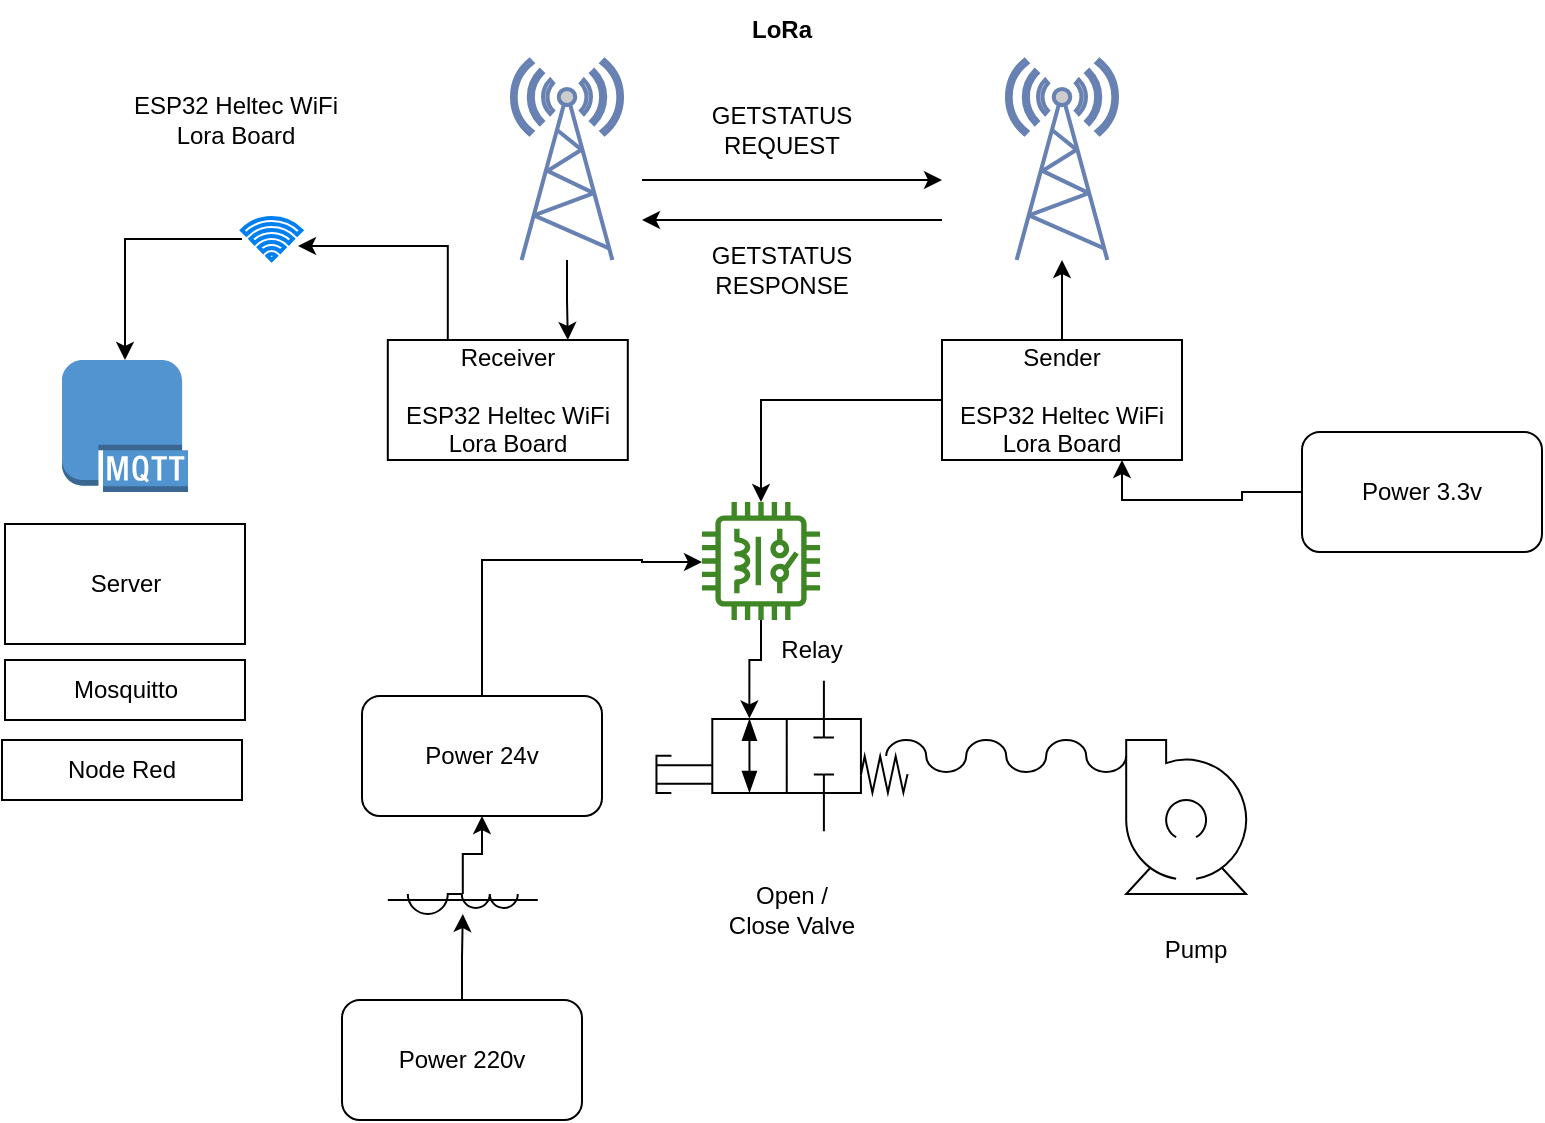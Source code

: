 <mxfile version="19.0.2" type="device"><diagram id="r_LMRXgAtN5fXJm7-ZRF" name="Page-1"><mxGraphModel dx="1422" dy="814" grid="1" gridSize="10" guides="1" tooltips="1" connect="1" arrows="1" fold="1" page="1" pageScale="1" pageWidth="850" pageHeight="1100" math="0" shadow="0"><root><mxCell id="0"/><mxCell id="1" parent="0"/><mxCell id="LvWwHP81STXMqART_sQY-22" style="edgeStyle=orthogonalEdgeStyle;rounded=0;orthogonalLoop=1;jettySize=auto;html=1;exitX=0.25;exitY=0;exitDx=0;exitDy=0;entryX=0.943;entryY=0.667;entryDx=0;entryDy=0;entryPerimeter=0;" edge="1" parent="1" source="LvWwHP81STXMqART_sQY-1" target="LvWwHP81STXMqART_sQY-9"><mxGeometry relative="1" as="geometry"><Array as="points"><mxPoint x="243" y="133"/></Array></mxGeometry></mxCell><mxCell id="LvWwHP81STXMqART_sQY-1" value="Receiver&lt;br&gt;&lt;br&gt;ESP32 Heltec WiFi Lora Board" style="rounded=0;whiteSpace=wrap;html=1;" vertex="1" parent="1"><mxGeometry x="212.9" y="180" width="120" height="60" as="geometry"/></mxCell><mxCell id="LvWwHP81STXMqART_sQY-27" style="edgeStyle=orthogonalEdgeStyle;rounded=0;orthogonalLoop=1;jettySize=auto;html=1;" edge="1" parent="1" source="LvWwHP81STXMqART_sQY-2" target="LvWwHP81STXMqART_sQY-7"><mxGeometry relative="1" as="geometry"/></mxCell><mxCell id="LvWwHP81STXMqART_sQY-30" style="edgeStyle=orthogonalEdgeStyle;rounded=0;orthogonalLoop=1;jettySize=auto;html=1;" edge="1" parent="1" source="LvWwHP81STXMqART_sQY-2" target="LvWwHP81STXMqART_sQY-32"><mxGeometry relative="1" as="geometry"><mxPoint x="400" y="280" as="targetPoint"/></mxGeometry></mxCell><mxCell id="LvWwHP81STXMqART_sQY-2" value="Sender&lt;br&gt;&lt;br&gt;ESP32 Heltec WiFi Lora Board" style="rounded=0;whiteSpace=wrap;html=1;" vertex="1" parent="1"><mxGeometry x="490" y="180" width="120" height="60" as="geometry"/></mxCell><mxCell id="LvWwHP81STXMqART_sQY-3" value="" style="shape=mxgraph.pid.pumps.centrifugal_pump_2;html=1;pointerEvents=1;align=center;verticalLabelPosition=bottom;verticalAlign=top;dashed=0;" vertex="1" parent="1"><mxGeometry x="582.1" y="380" width="62" height="77" as="geometry"/></mxCell><mxCell id="LvWwHP81STXMqART_sQY-5" value="" style="verticalLabelPosition=bottom;outlineConnect=0;align=center;dashed=0;html=1;verticalAlign=top;shape=mxgraph.pid.misc.flexible_pipe;pointerEvents=1;" vertex="1" parent="1"><mxGeometry x="462.1" y="380" width="120" height="16" as="geometry"/></mxCell><mxCell id="LvWwHP81STXMqART_sQY-15" style="edgeStyle=orthogonalEdgeStyle;rounded=0;orthogonalLoop=1;jettySize=auto;html=1;entryX=0.75;entryY=1;entryDx=0;entryDy=0;" edge="1" parent="1" source="LvWwHP81STXMqART_sQY-6" target="LvWwHP81STXMqART_sQY-2"><mxGeometry relative="1" as="geometry"><mxPoint x="630" y="140" as="targetPoint"/></mxGeometry></mxCell><mxCell id="LvWwHP81STXMqART_sQY-6" value="Power 3.3v" style="rounded=1;whiteSpace=wrap;html=1;" vertex="1" parent="1"><mxGeometry x="670" y="226" width="120" height="60" as="geometry"/></mxCell><mxCell id="LvWwHP81STXMqART_sQY-7" value="" style="fontColor=#0066CC;verticalAlign=top;verticalLabelPosition=bottom;labelPosition=center;align=center;html=1;outlineConnect=0;fillColor=#CCCCCC;strokeColor=#6881B3;gradientColor=none;gradientDirection=north;strokeWidth=2;shape=mxgraph.networks.radio_tower;" vertex="1" parent="1"><mxGeometry x="522.5" y="40" width="55" height="100" as="geometry"/></mxCell><mxCell id="LvWwHP81STXMqART_sQY-28" style="edgeStyle=orthogonalEdgeStyle;rounded=0;orthogonalLoop=1;jettySize=auto;html=1;entryX=0.75;entryY=0;entryDx=0;entryDy=0;" edge="1" parent="1" source="LvWwHP81STXMqART_sQY-8" target="LvWwHP81STXMqART_sQY-1"><mxGeometry relative="1" as="geometry"/></mxCell><mxCell id="LvWwHP81STXMqART_sQY-8" value="" style="fontColor=#0066CC;verticalAlign=top;verticalLabelPosition=bottom;labelPosition=center;align=center;html=1;outlineConnect=0;fillColor=#CCCCCC;strokeColor=#6881B3;gradientColor=none;gradientDirection=north;strokeWidth=2;shape=mxgraph.networks.radio_tower;" vertex="1" parent="1"><mxGeometry x="275" y="40" width="55" height="100" as="geometry"/></mxCell><mxCell id="LvWwHP81STXMqART_sQY-23" style="edgeStyle=orthogonalEdgeStyle;rounded=0;orthogonalLoop=1;jettySize=auto;html=1;" edge="1" parent="1" source="LvWwHP81STXMqART_sQY-9" target="LvWwHP81STXMqART_sQY-21"><mxGeometry relative="1" as="geometry"/></mxCell><mxCell id="LvWwHP81STXMqART_sQY-9" value="" style="html=1;verticalLabelPosition=bottom;align=center;labelBackgroundColor=#ffffff;verticalAlign=top;strokeWidth=2;strokeColor=#0080F0;shadow=0;dashed=0;shape=mxgraph.ios7.icons.wifi;pointerEvents=1" vertex="1" parent="1"><mxGeometry x="140" y="119" width="29.7" height="21" as="geometry"/></mxCell><mxCell id="LvWwHP81STXMqART_sQY-10" value="LoRa" style="text;html=1;strokeColor=none;fillColor=none;align=center;verticalAlign=middle;whiteSpace=wrap;rounded=0;fontStyle=1" vertex="1" parent="1"><mxGeometry x="380" y="10" width="60" height="30" as="geometry"/></mxCell><mxCell id="LvWwHP81STXMqART_sQY-11" value="" style="endArrow=classic;html=1;rounded=0;" edge="1" parent="1"><mxGeometry width="50" height="50" relative="1" as="geometry"><mxPoint x="340" y="100" as="sourcePoint"/><mxPoint x="490" y="100" as="targetPoint"/></mxGeometry></mxCell><mxCell id="LvWwHP81STXMqART_sQY-12" value="" style="endArrow=classic;html=1;rounded=0;" edge="1" parent="1"><mxGeometry width="50" height="50" relative="1" as="geometry"><mxPoint x="490" y="120" as="sourcePoint"/><mxPoint x="340" y="120" as="targetPoint"/></mxGeometry></mxCell><mxCell id="LvWwHP81STXMqART_sQY-13" value="GETSTATUS RESPONSE" style="text;html=1;strokeColor=none;fillColor=none;align=center;verticalAlign=middle;whiteSpace=wrap;rounded=0;" vertex="1" parent="1"><mxGeometry x="380" y="130" width="60" height="30" as="geometry"/></mxCell><mxCell id="LvWwHP81STXMqART_sQY-14" value="GETSTATUS REQUEST" style="text;html=1;strokeColor=none;fillColor=none;align=center;verticalAlign=middle;whiteSpace=wrap;rounded=0;" vertex="1" parent="1"><mxGeometry x="380" y="60" width="60" height="30" as="geometry"/></mxCell><mxCell id="LvWwHP81STXMqART_sQY-20" value="ESP32 Heltec WiFi Lora Board" style="text;html=1;strokeColor=none;fillColor=none;align=center;verticalAlign=middle;whiteSpace=wrap;rounded=0;" vertex="1" parent="1"><mxGeometry x="83.8" y="50" width="106.2" height="40" as="geometry"/></mxCell><mxCell id="LvWwHP81STXMqART_sQY-21" value="" style="outlineConnect=0;dashed=0;verticalLabelPosition=bottom;verticalAlign=top;align=center;html=1;shape=mxgraph.aws3.mqtt_protocol;fillColor=#5294CF;gradientColor=none;" vertex="1" parent="1"><mxGeometry x="50" y="190" width="63" height="66" as="geometry"/></mxCell><mxCell id="LvWwHP81STXMqART_sQY-24" value="Server" style="rounded=0;whiteSpace=wrap;html=1;" vertex="1" parent="1"><mxGeometry x="21.5" y="272" width="120" height="60" as="geometry"/></mxCell><mxCell id="LvWwHP81STXMqART_sQY-25" value="Mosquitto" style="rounded=0;whiteSpace=wrap;html=1;" vertex="1" parent="1"><mxGeometry x="21.5" y="340" width="120" height="30" as="geometry"/></mxCell><mxCell id="LvWwHP81STXMqART_sQY-26" value="Node Red" style="rounded=0;whiteSpace=wrap;html=1;" vertex="1" parent="1"><mxGeometry x="20" y="380" width="120" height="30" as="geometry"/></mxCell><mxCell id="LvWwHP81STXMqART_sQY-29" value="" style="verticalLabelPosition=bottom;aspect=fixed;html=1;verticalAlign=top;strokeColor=#000000;fillColor=#000000;align=center;outlineConnect=0;shape=mxgraph.fluid_power.x10210;points=[[0.67,0,0],[0.67,1,0],[0,0.62,0],[0.37,0.25,0],[0.37,0.75,0]]" vertex="1" parent="1"><mxGeometry x="347.23" y="350.39" width="125.54" height="75.22" as="geometry"/></mxCell><mxCell id="LvWwHP81STXMqART_sQY-31" value="Open / Close Valve" style="text;html=1;strokeColor=none;fillColor=none;align=center;verticalAlign=middle;whiteSpace=wrap;rounded=0;" vertex="1" parent="1"><mxGeometry x="380" y="430" width="70" height="70" as="geometry"/></mxCell><mxCell id="LvWwHP81STXMqART_sQY-33" style="edgeStyle=orthogonalEdgeStyle;rounded=0;orthogonalLoop=1;jettySize=auto;html=1;entryX=0.37;entryY=0.25;entryDx=0;entryDy=0;entryPerimeter=0;" edge="1" parent="1" source="LvWwHP81STXMqART_sQY-32" target="LvWwHP81STXMqART_sQY-29"><mxGeometry relative="1" as="geometry"/></mxCell><mxCell id="LvWwHP81STXMqART_sQY-32" value="" style="sketch=0;outlineConnect=0;fontColor=#232F3E;gradientColor=none;fillColor=#3F8624;strokeColor=none;dashed=0;verticalLabelPosition=bottom;verticalAlign=top;align=center;html=1;fontSize=12;fontStyle=0;aspect=fixed;pointerEvents=1;shape=mxgraph.aws4.iot_thing_relay;" vertex="1" parent="1"><mxGeometry x="370" y="261" width="59" height="59" as="geometry"/></mxCell><mxCell id="LvWwHP81STXMqART_sQY-34" value="Relay" style="text;html=1;strokeColor=none;fillColor=none;align=center;verticalAlign=middle;whiteSpace=wrap;rounded=0;" vertex="1" parent="1"><mxGeometry x="390" y="300" width="70" height="70" as="geometry"/></mxCell><mxCell id="LvWwHP81STXMqART_sQY-36" style="edgeStyle=orthogonalEdgeStyle;rounded=0;orthogonalLoop=1;jettySize=auto;html=1;" edge="1" parent="1" source="LvWwHP81STXMqART_sQY-35" target="LvWwHP81STXMqART_sQY-32"><mxGeometry relative="1" as="geometry"><Array as="points"><mxPoint x="260" y="290"/><mxPoint x="340" y="290"/><mxPoint x="340" y="291"/></Array></mxGeometry></mxCell><mxCell id="LvWwHP81STXMqART_sQY-35" value="Power 24v" style="rounded=1;whiteSpace=wrap;html=1;" vertex="1" parent="1"><mxGeometry x="200" y="358" width="120" height="60" as="geometry"/></mxCell><mxCell id="LvWwHP81STXMqART_sQY-40" style="edgeStyle=orthogonalEdgeStyle;rounded=0;orthogonalLoop=1;jettySize=auto;html=1;" edge="1" parent="1" source="LvWwHP81STXMqART_sQY-37" target="LvWwHP81STXMqART_sQY-35"><mxGeometry relative="1" as="geometry"/></mxCell><mxCell id="LvWwHP81STXMqART_sQY-37" value="" style="pointerEvents=1;verticalLabelPosition=bottom;shadow=0;dashed=0;align=center;html=1;verticalAlign=top;shape=mxgraph.electrical.inductors.current_transformer_3;" vertex="1" parent="1"><mxGeometry x="212.9" y="457" width="75" height="10" as="geometry"/></mxCell><mxCell id="LvWwHP81STXMqART_sQY-39" style="edgeStyle=orthogonalEdgeStyle;rounded=0;orthogonalLoop=1;jettySize=auto;html=1;" edge="1" parent="1" source="LvWwHP81STXMqART_sQY-38" target="LvWwHP81STXMqART_sQY-37"><mxGeometry relative="1" as="geometry"/></mxCell><mxCell id="LvWwHP81STXMqART_sQY-38" value="Power 220v" style="rounded=1;whiteSpace=wrap;html=1;" vertex="1" parent="1"><mxGeometry x="190" y="510" width="120" height="60" as="geometry"/></mxCell><mxCell id="LvWwHP81STXMqART_sQY-41" value="Pump" style="text;html=1;strokeColor=none;fillColor=none;align=center;verticalAlign=middle;whiteSpace=wrap;rounded=0;" vertex="1" parent="1"><mxGeometry x="582.1" y="450" width="70" height="70" as="geometry"/></mxCell></root></mxGraphModel></diagram></mxfile>